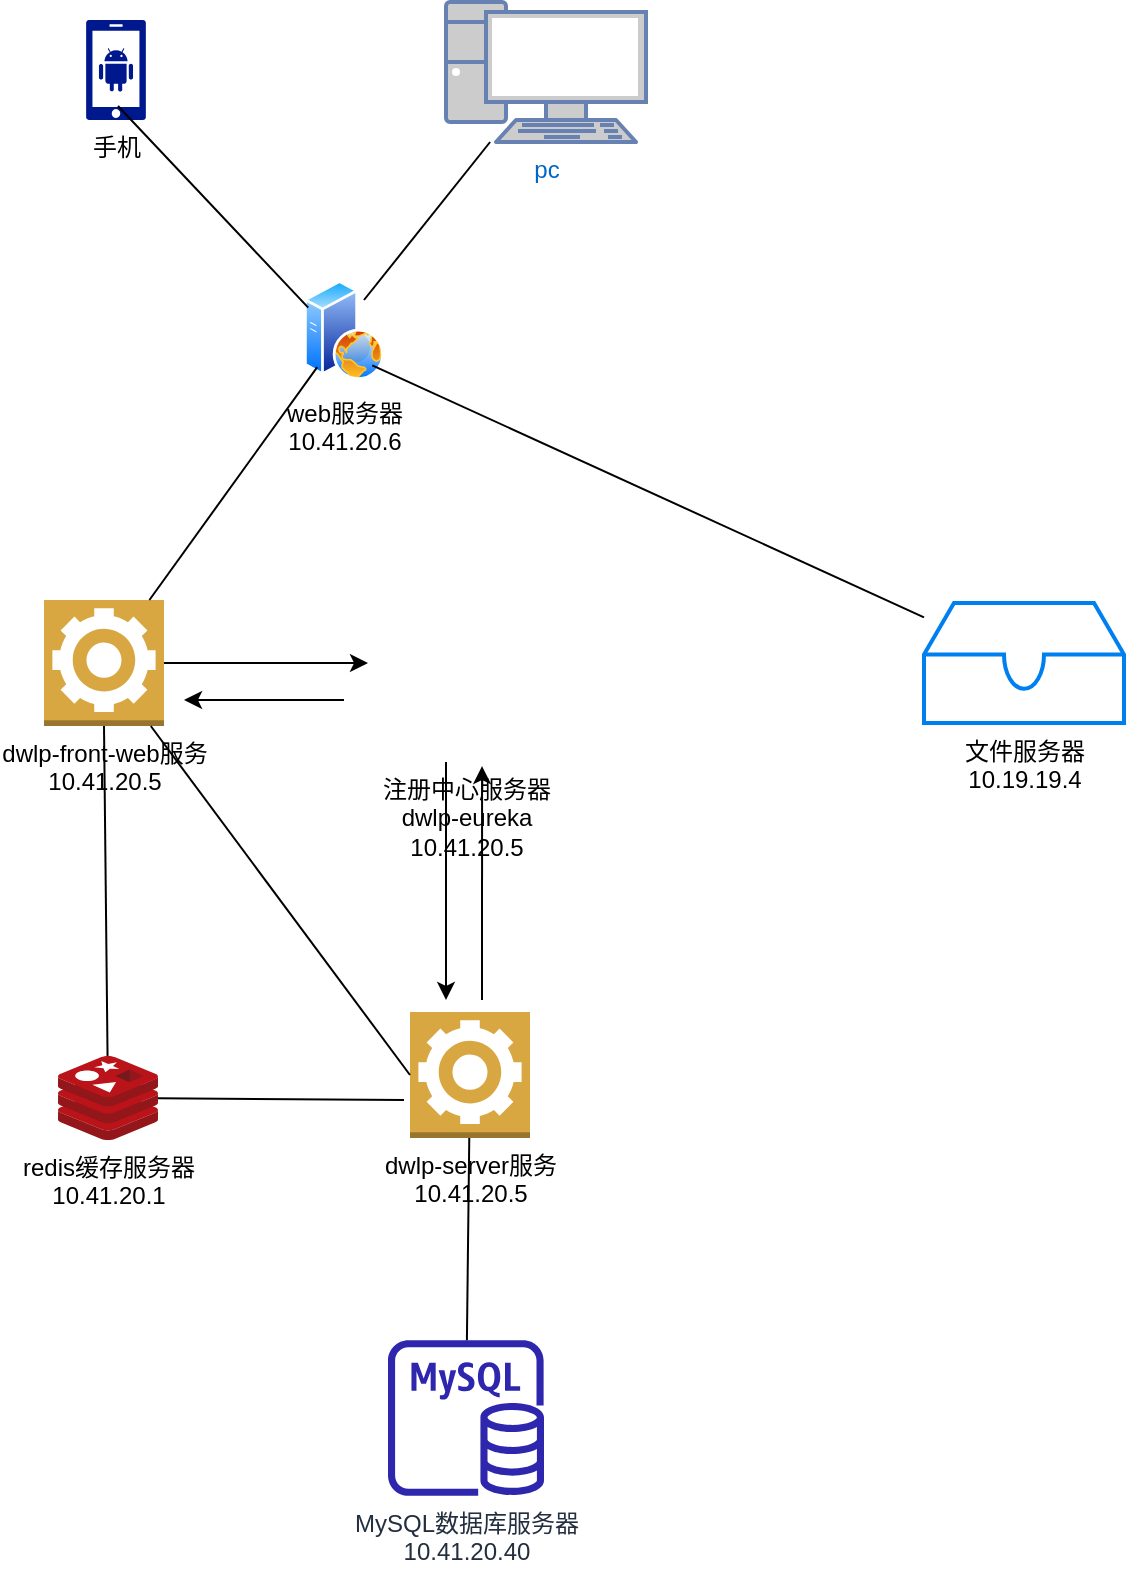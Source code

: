 <mxfile version="16.3.0" type="github">
  <diagram id="zqDHsv3q7nZ2UI6EJQU3" name="Page-1">
    <mxGraphModel dx="1422" dy="762" grid="1" gridSize="10" guides="1" tooltips="1" connect="1" arrows="1" fold="1" page="1" pageScale="1" pageWidth="827" pageHeight="1169" math="0" shadow="0">
      <root>
        <mxCell id="0" />
        <mxCell id="1" parent="0" />
        <mxCell id="tgGCf5oRXMVUuebAdhDw-1" value="MySQL数据库服务器&lt;br&gt;10.41.20.40" style="sketch=0;outlineConnect=0;fontColor=#232F3E;gradientColor=none;fillColor=#2E27AD;strokeColor=none;dashed=0;verticalLabelPosition=bottom;verticalAlign=top;align=center;html=1;fontSize=12;fontStyle=0;aspect=fixed;pointerEvents=1;shape=mxgraph.aws4.rds_mysql_instance;" vertex="1" parent="1">
          <mxGeometry x="402" y="880" width="78" height="78" as="geometry" />
        </mxCell>
        <mxCell id="tgGCf5oRXMVUuebAdhDw-3" value="文件服务器&lt;br&gt;10.19.19.4" style="html=1;verticalLabelPosition=bottom;align=center;labelBackgroundColor=#ffffff;verticalAlign=top;strokeWidth=2;strokeColor=#0080F0;shadow=0;dashed=0;shape=mxgraph.ios7.icons.storage;" vertex="1" parent="1">
          <mxGeometry x="670" y="511.5" width="100" height="60" as="geometry" />
        </mxCell>
        <mxCell id="tgGCf5oRXMVUuebAdhDw-4" value="web服务器&lt;br&gt;10.41.20.6" style="aspect=fixed;perimeter=ellipsePerimeter;html=1;align=center;shadow=0;dashed=0;spacingTop=3;image;image=img/lib/active_directory/web_server.svg;" vertex="1" parent="1">
          <mxGeometry x="360" y="350" width="40" height="50" as="geometry" />
        </mxCell>
        <mxCell id="tgGCf5oRXMVUuebAdhDw-5" value="注册中心服务器&lt;br&gt;dwlp-eureka&lt;br&gt;10.41.20.5" style="shape=image;html=1;verticalAlign=top;verticalLabelPosition=bottom;labelBackgroundColor=#ffffff;imageAspect=0;aspect=fixed;image=https://cdn4.iconfinder.com/data/icons/travello-basic-ui-1/64/Check_in-128.png" vertex="1" parent="1">
          <mxGeometry x="392" y="492.5" width="98" height="98" as="geometry" />
        </mxCell>
        <mxCell id="tgGCf5oRXMVUuebAdhDw-6" value="dwlp-front-web服务&lt;br&gt;10.41.20.5" style="outlineConnect=0;dashed=0;verticalLabelPosition=bottom;verticalAlign=top;align=center;html=1;shape=mxgraph.aws3.worker;fillColor=#D9A741;gradientColor=none;" vertex="1" parent="1">
          <mxGeometry x="230" y="510" width="60" height="63" as="geometry" />
        </mxCell>
        <mxCell id="tgGCf5oRXMVUuebAdhDw-7" value="手机" style="sketch=0;aspect=fixed;pointerEvents=1;shadow=0;dashed=0;html=1;strokeColor=none;labelPosition=center;verticalLabelPosition=bottom;verticalAlign=top;align=center;fillColor=#00188D;shape=mxgraph.mscae.enterprise.android_phone" vertex="1" parent="1">
          <mxGeometry x="251" y="220" width="30" height="50" as="geometry" />
        </mxCell>
        <mxCell id="tgGCf5oRXMVUuebAdhDw-8" value="pc" style="fontColor=#0066CC;verticalAlign=top;verticalLabelPosition=bottom;labelPosition=center;align=center;html=1;outlineConnect=0;fillColor=#CCCCCC;strokeColor=#6881B3;gradientColor=none;gradientDirection=north;strokeWidth=2;shape=mxgraph.networks.pc;" vertex="1" parent="1">
          <mxGeometry x="431" y="211" width="100" height="70" as="geometry" />
        </mxCell>
        <mxCell id="tgGCf5oRXMVUuebAdhDw-9" value="dwlp-server服务&lt;br&gt;10.41.20.5" style="outlineConnect=0;dashed=0;verticalLabelPosition=bottom;verticalAlign=top;align=center;html=1;shape=mxgraph.aws3.worker;fillColor=#D9A741;gradientColor=none;" vertex="1" parent="1">
          <mxGeometry x="413" y="716" width="60" height="63" as="geometry" />
        </mxCell>
        <mxCell id="tgGCf5oRXMVUuebAdhDw-10" value="redis缓存服务器&lt;br&gt;10.41.20.1" style="sketch=0;aspect=fixed;html=1;points=[];align=center;image;fontSize=12;image=img/lib/mscae/Cache_Redis_Product.svg;" vertex="1" parent="1">
          <mxGeometry x="237" y="738" width="50" height="42" as="geometry" />
        </mxCell>
        <mxCell id="tgGCf5oRXMVUuebAdhDw-13" value="" style="endArrow=none;html=1;rounded=0;" edge="1" parent="1" target="tgGCf5oRXMVUuebAdhDw-8">
          <mxGeometry width="50" height="50" relative="1" as="geometry">
            <mxPoint x="390" y="360" as="sourcePoint" />
            <mxPoint x="450" y="300" as="targetPoint" />
          </mxGeometry>
        </mxCell>
        <mxCell id="tgGCf5oRXMVUuebAdhDw-14" value="" style="endArrow=none;html=1;rounded=0;entryX=0.533;entryY=0.86;entryDx=0;entryDy=0;entryPerimeter=0;exitX=0;exitY=0.25;exitDx=0;exitDy=0;" edge="1" parent="1" source="tgGCf5oRXMVUuebAdhDw-4" target="tgGCf5oRXMVUuebAdhDw-7">
          <mxGeometry width="50" height="50" relative="1" as="geometry">
            <mxPoint x="340" y="350" as="sourcePoint" />
            <mxPoint x="290" y="280" as="targetPoint" />
          </mxGeometry>
        </mxCell>
        <mxCell id="tgGCf5oRXMVUuebAdhDw-16" value="" style="endArrow=none;html=1;rounded=0;" edge="1" parent="1" source="tgGCf5oRXMVUuebAdhDw-6" target="tgGCf5oRXMVUuebAdhDw-4">
          <mxGeometry width="50" height="50" relative="1" as="geometry">
            <mxPoint x="300" y="500" as="sourcePoint" />
            <mxPoint x="350" y="450" as="targetPoint" />
          </mxGeometry>
        </mxCell>
        <mxCell id="tgGCf5oRXMVUuebAdhDw-17" value="" style="endArrow=classic;html=1;rounded=0;entryX=0.582;entryY=1.026;entryDx=0;entryDy=0;entryPerimeter=0;" edge="1" parent="1" target="tgGCf5oRXMVUuebAdhDw-5">
          <mxGeometry width="50" height="50" relative="1" as="geometry">
            <mxPoint x="449" y="710" as="sourcePoint" />
            <mxPoint x="480" y="710" as="targetPoint" />
          </mxGeometry>
        </mxCell>
        <mxCell id="tgGCf5oRXMVUuebAdhDw-18" value="" style="endArrow=classic;html=1;rounded=0;" edge="1" parent="1" source="tgGCf5oRXMVUuebAdhDw-6" target="tgGCf5oRXMVUuebAdhDw-5">
          <mxGeometry width="50" height="50" relative="1" as="geometry">
            <mxPoint x="320" y="550" as="sourcePoint" />
            <mxPoint x="370" y="500" as="targetPoint" />
          </mxGeometry>
        </mxCell>
        <mxCell id="tgGCf5oRXMVUuebAdhDw-19" value="" style="endArrow=classic;html=1;rounded=0;exitX=0.398;exitY=1.005;exitDx=0;exitDy=0;exitPerimeter=0;" edge="1" parent="1" source="tgGCf5oRXMVUuebAdhDw-5">
          <mxGeometry width="50" height="50" relative="1" as="geometry">
            <mxPoint x="390" y="620" as="sourcePoint" />
            <mxPoint x="431" y="710" as="targetPoint" />
          </mxGeometry>
        </mxCell>
        <mxCell id="tgGCf5oRXMVUuebAdhDw-20" value="" style="endArrow=classic;html=1;rounded=0;" edge="1" parent="1">
          <mxGeometry width="50" height="50" relative="1" as="geometry">
            <mxPoint x="380" y="560" as="sourcePoint" />
            <mxPoint x="300" y="560" as="targetPoint" />
          </mxGeometry>
        </mxCell>
        <mxCell id="tgGCf5oRXMVUuebAdhDw-21" value="" style="endArrow=none;html=1;rounded=0;exitX=1;exitY=1;exitDx=0;exitDy=0;" edge="1" parent="1" source="tgGCf5oRXMVUuebAdhDw-4" target="tgGCf5oRXMVUuebAdhDw-3">
          <mxGeometry width="50" height="50" relative="1" as="geometry">
            <mxPoint x="390" y="410" as="sourcePoint" />
            <mxPoint x="440" y="570" as="targetPoint" />
          </mxGeometry>
        </mxCell>
        <mxCell id="tgGCf5oRXMVUuebAdhDw-22" value="" style="endArrow=none;html=1;rounded=0;" edge="1" parent="1" source="tgGCf5oRXMVUuebAdhDw-1" target="tgGCf5oRXMVUuebAdhDw-9">
          <mxGeometry width="50" height="50" relative="1" as="geometry">
            <mxPoint x="600" y="710" as="sourcePoint" />
            <mxPoint x="440" y="570" as="targetPoint" />
          </mxGeometry>
        </mxCell>
        <mxCell id="tgGCf5oRXMVUuebAdhDw-23" value="" style="endArrow=none;html=1;rounded=0;entryX=0;entryY=0.5;entryDx=0;entryDy=0;entryPerimeter=0;" edge="1" parent="1" source="tgGCf5oRXMVUuebAdhDw-6" target="tgGCf5oRXMVUuebAdhDw-9">
          <mxGeometry width="50" height="50" relative="1" as="geometry">
            <mxPoint x="390" y="820" as="sourcePoint" />
            <mxPoint x="440" y="770" as="targetPoint" />
          </mxGeometry>
        </mxCell>
        <mxCell id="tgGCf5oRXMVUuebAdhDw-24" value="" style="endArrow=none;html=1;rounded=0;" edge="1" parent="1" source="tgGCf5oRXMVUuebAdhDw-10">
          <mxGeometry width="50" height="50" relative="1" as="geometry">
            <mxPoint x="390" y="820" as="sourcePoint" />
            <mxPoint x="410" y="760" as="targetPoint" />
          </mxGeometry>
        </mxCell>
        <mxCell id="tgGCf5oRXMVUuebAdhDw-25" value="" style="endArrow=none;html=1;rounded=0;exitX=0.5;exitY=1;exitDx=0;exitDy=0;exitPerimeter=0;" edge="1" parent="1" source="tgGCf5oRXMVUuebAdhDw-6" target="tgGCf5oRXMVUuebAdhDw-10">
          <mxGeometry width="50" height="50" relative="1" as="geometry">
            <mxPoint x="390" y="820" as="sourcePoint" />
            <mxPoint x="440" y="770" as="targetPoint" />
          </mxGeometry>
        </mxCell>
      </root>
    </mxGraphModel>
  </diagram>
</mxfile>
